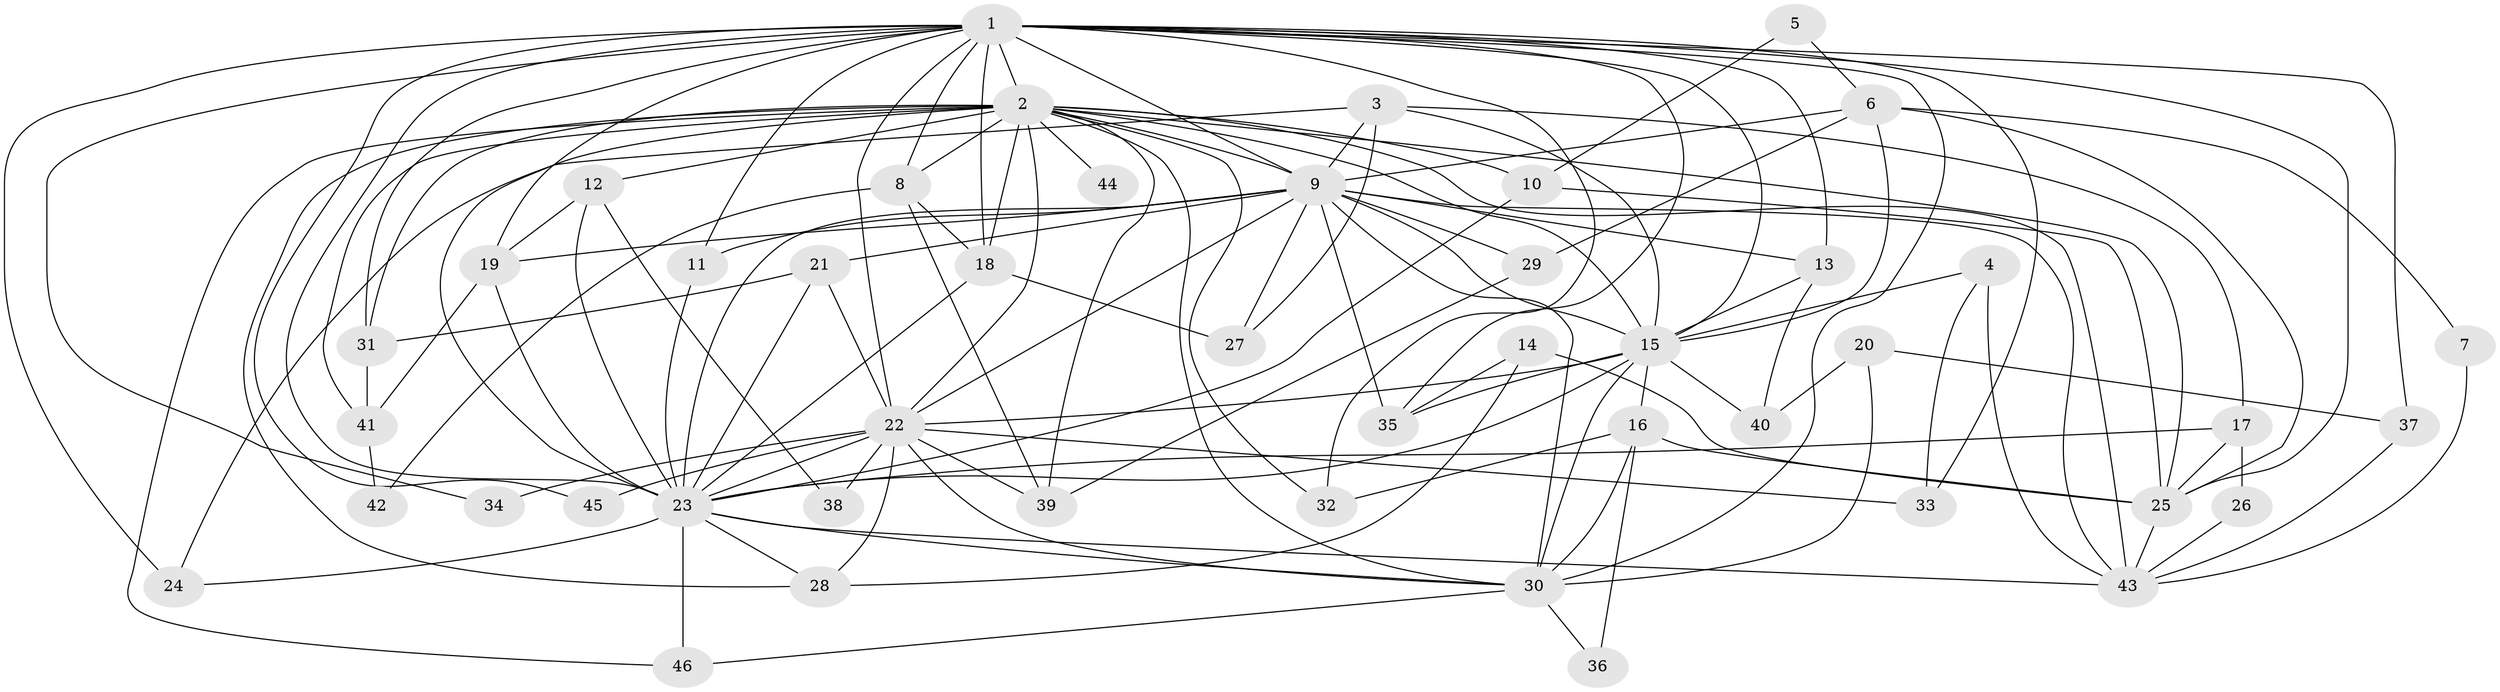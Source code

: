 // original degree distribution, {20: 0.03296703296703297, 19: 0.01098901098901099, 16: 0.01098901098901099, 15: 0.01098901098901099, 18: 0.02197802197802198, 22: 0.01098901098901099, 13: 0.01098901098901099, 4: 0.10989010989010989, 5: 0.054945054945054944, 9: 0.01098901098901099, 8: 0.01098901098901099, 6: 0.02197802197802198, 3: 0.16483516483516483, 2: 0.5164835164835165}
// Generated by graph-tools (version 1.1) at 2025/01/03/09/25 03:01:25]
// undirected, 46 vertices, 124 edges
graph export_dot {
graph [start="1"]
  node [color=gray90,style=filled];
  1;
  2;
  3;
  4;
  5;
  6;
  7;
  8;
  9;
  10;
  11;
  12;
  13;
  14;
  15;
  16;
  17;
  18;
  19;
  20;
  21;
  22;
  23;
  24;
  25;
  26;
  27;
  28;
  29;
  30;
  31;
  32;
  33;
  34;
  35;
  36;
  37;
  38;
  39;
  40;
  41;
  42;
  43;
  44;
  45;
  46;
  1 -- 2 [weight=4.0];
  1 -- 8 [weight=1.0];
  1 -- 9 [weight=2.0];
  1 -- 11 [weight=2.0];
  1 -- 13 [weight=1.0];
  1 -- 15 [weight=3.0];
  1 -- 18 [weight=2.0];
  1 -- 19 [weight=1.0];
  1 -- 22 [weight=4.0];
  1 -- 23 [weight=4.0];
  1 -- 24 [weight=1.0];
  1 -- 25 [weight=2.0];
  1 -- 30 [weight=2.0];
  1 -- 31 [weight=1.0];
  1 -- 32 [weight=1.0];
  1 -- 33 [weight=1.0];
  1 -- 34 [weight=1.0];
  1 -- 35 [weight=1.0];
  1 -- 37 [weight=1.0];
  1 -- 45 [weight=1.0];
  2 -- 8 [weight=1.0];
  2 -- 9 [weight=2.0];
  2 -- 10 [weight=1.0];
  2 -- 12 [weight=2.0];
  2 -- 15 [weight=2.0];
  2 -- 18 [weight=1.0];
  2 -- 22 [weight=2.0];
  2 -- 23 [weight=4.0];
  2 -- 25 [weight=1.0];
  2 -- 28 [weight=1.0];
  2 -- 30 [weight=2.0];
  2 -- 31 [weight=1.0];
  2 -- 32 [weight=1.0];
  2 -- 39 [weight=1.0];
  2 -- 41 [weight=1.0];
  2 -- 43 [weight=1.0];
  2 -- 44 [weight=1.0];
  2 -- 46 [weight=1.0];
  3 -- 9 [weight=1.0];
  3 -- 15 [weight=1.0];
  3 -- 17 [weight=1.0];
  3 -- 24 [weight=1.0];
  3 -- 27 [weight=1.0];
  4 -- 15 [weight=1.0];
  4 -- 33 [weight=1.0];
  4 -- 43 [weight=1.0];
  5 -- 6 [weight=1.0];
  5 -- 10 [weight=1.0];
  6 -- 7 [weight=1.0];
  6 -- 9 [weight=1.0];
  6 -- 15 [weight=1.0];
  6 -- 25 [weight=1.0];
  6 -- 29 [weight=1.0];
  7 -- 43 [weight=1.0];
  8 -- 18 [weight=1.0];
  8 -- 39 [weight=1.0];
  8 -- 42 [weight=1.0];
  9 -- 11 [weight=1.0];
  9 -- 13 [weight=1.0];
  9 -- 15 [weight=1.0];
  9 -- 19 [weight=1.0];
  9 -- 21 [weight=1.0];
  9 -- 22 [weight=2.0];
  9 -- 23 [weight=3.0];
  9 -- 27 [weight=1.0];
  9 -- 29 [weight=1.0];
  9 -- 30 [weight=2.0];
  9 -- 35 [weight=1.0];
  9 -- 43 [weight=1.0];
  10 -- 23 [weight=1.0];
  10 -- 25 [weight=1.0];
  11 -- 23 [weight=1.0];
  12 -- 19 [weight=1.0];
  12 -- 23 [weight=1.0];
  12 -- 38 [weight=1.0];
  13 -- 15 [weight=1.0];
  13 -- 40 [weight=1.0];
  14 -- 25 [weight=1.0];
  14 -- 28 [weight=1.0];
  14 -- 35 [weight=1.0];
  15 -- 16 [weight=1.0];
  15 -- 22 [weight=1.0];
  15 -- 23 [weight=2.0];
  15 -- 30 [weight=2.0];
  15 -- 35 [weight=1.0];
  15 -- 40 [weight=2.0];
  16 -- 25 [weight=1.0];
  16 -- 30 [weight=1.0];
  16 -- 32 [weight=1.0];
  16 -- 36 [weight=1.0];
  17 -- 23 [weight=1.0];
  17 -- 25 [weight=1.0];
  17 -- 26 [weight=1.0];
  18 -- 23 [weight=1.0];
  18 -- 27 [weight=1.0];
  19 -- 23 [weight=1.0];
  19 -- 41 [weight=1.0];
  20 -- 30 [weight=1.0];
  20 -- 37 [weight=1.0];
  20 -- 40 [weight=1.0];
  21 -- 22 [weight=1.0];
  21 -- 23 [weight=1.0];
  21 -- 31 [weight=1.0];
  22 -- 23 [weight=2.0];
  22 -- 28 [weight=1.0];
  22 -- 30 [weight=1.0];
  22 -- 33 [weight=1.0];
  22 -- 34 [weight=1.0];
  22 -- 38 [weight=2.0];
  22 -- 39 [weight=1.0];
  22 -- 45 [weight=1.0];
  23 -- 24 [weight=1.0];
  23 -- 28 [weight=1.0];
  23 -- 30 [weight=2.0];
  23 -- 43 [weight=1.0];
  23 -- 46 [weight=1.0];
  25 -- 43 [weight=1.0];
  26 -- 43 [weight=1.0];
  29 -- 39 [weight=1.0];
  30 -- 36 [weight=1.0];
  30 -- 46 [weight=1.0];
  31 -- 41 [weight=1.0];
  37 -- 43 [weight=1.0];
  41 -- 42 [weight=1.0];
}
